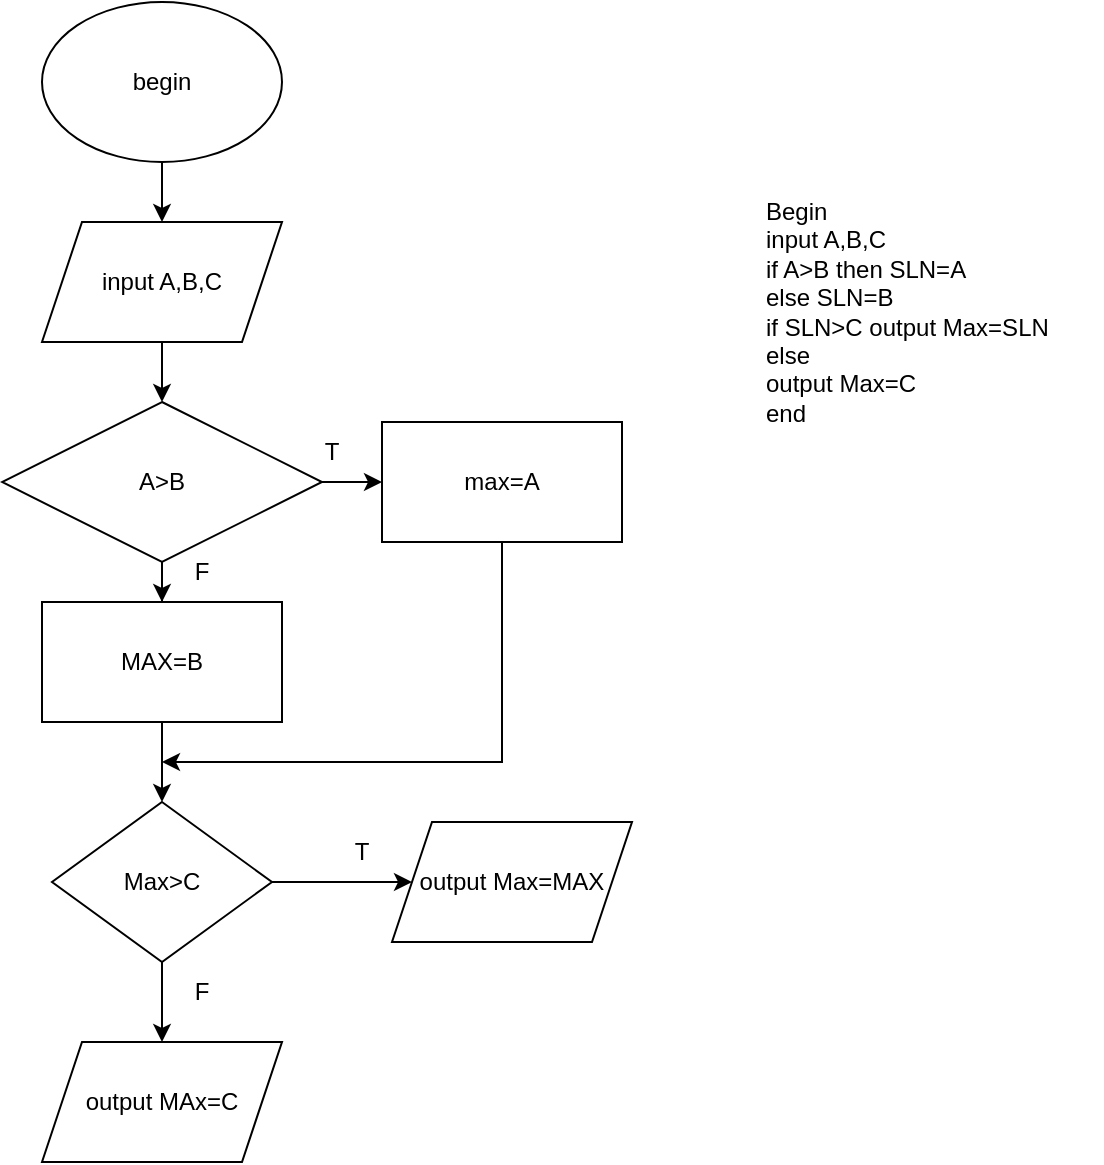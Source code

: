 <mxfile version="15.9.1" type="device"><diagram id="C5RBs43oDa-KdzZeNtuy" name="Page-1"><mxGraphModel dx="868" dy="450" grid="1" gridSize="10" guides="1" tooltips="1" connect="1" arrows="1" fold="1" page="1" pageScale="1" pageWidth="827" pageHeight="1169" math="0" shadow="0"><root><mxCell id="WIyWlLk6GJQsqaUBKTNV-0"/><mxCell id="WIyWlLk6GJQsqaUBKTNV-1" parent="WIyWlLk6GJQsqaUBKTNV-0"/><mxCell id="NovuEuZst9k1pcrQH88Z-2" value="" style="edgeStyle=orthogonalEdgeStyle;rounded=0;orthogonalLoop=1;jettySize=auto;html=1;" parent="WIyWlLk6GJQsqaUBKTNV-1" source="NovuEuZst9k1pcrQH88Z-0" target="NovuEuZst9k1pcrQH88Z-1" edge="1"><mxGeometry relative="1" as="geometry"/></mxCell><mxCell id="NovuEuZst9k1pcrQH88Z-0" value="begin" style="ellipse;whiteSpace=wrap;html=1;" parent="WIyWlLk6GJQsqaUBKTNV-1" vertex="1"><mxGeometry x="280" y="130" width="120" height="80" as="geometry"/></mxCell><mxCell id="NovuEuZst9k1pcrQH88Z-4" value="" style="edgeStyle=orthogonalEdgeStyle;rounded=0;orthogonalLoop=1;jettySize=auto;html=1;" parent="WIyWlLk6GJQsqaUBKTNV-1" source="NovuEuZst9k1pcrQH88Z-1" target="NovuEuZst9k1pcrQH88Z-3" edge="1"><mxGeometry relative="1" as="geometry"/></mxCell><mxCell id="NovuEuZst9k1pcrQH88Z-1" value="input A,B,C" style="shape=parallelogram;perimeter=parallelogramPerimeter;whiteSpace=wrap;html=1;fixedSize=1;" parent="WIyWlLk6GJQsqaUBKTNV-1" vertex="1"><mxGeometry x="280" y="240" width="120" height="60" as="geometry"/></mxCell><mxCell id="NovuEuZst9k1pcrQH88Z-6" value="" style="edgeStyle=orthogonalEdgeStyle;rounded=0;orthogonalLoop=1;jettySize=auto;html=1;" parent="WIyWlLk6GJQsqaUBKTNV-1" source="NovuEuZst9k1pcrQH88Z-3" target="NovuEuZst9k1pcrQH88Z-5" edge="1"><mxGeometry relative="1" as="geometry"/></mxCell><mxCell id="NovuEuZst9k1pcrQH88Z-8" value="" style="edgeStyle=orthogonalEdgeStyle;rounded=0;orthogonalLoop=1;jettySize=auto;html=1;" parent="WIyWlLk6GJQsqaUBKTNV-1" source="NovuEuZst9k1pcrQH88Z-3" target="NovuEuZst9k1pcrQH88Z-7" edge="1"><mxGeometry relative="1" as="geometry"/></mxCell><mxCell id="NovuEuZst9k1pcrQH88Z-3" value="A&amp;gt;B" style="rhombus;whiteSpace=wrap;html=1;" parent="WIyWlLk6GJQsqaUBKTNV-1" vertex="1"><mxGeometry x="260" y="330" width="160" height="80" as="geometry"/></mxCell><mxCell id="NovuEuZst9k1pcrQH88Z-5" value="max=A" style="whiteSpace=wrap;html=1;" parent="WIyWlLk6GJQsqaUBKTNV-1" vertex="1"><mxGeometry x="450" y="340" width="120" height="60" as="geometry"/></mxCell><mxCell id="NovuEuZst9k1pcrQH88Z-11" value="" style="edgeStyle=orthogonalEdgeStyle;rounded=0;orthogonalLoop=1;jettySize=auto;html=1;" parent="WIyWlLk6GJQsqaUBKTNV-1" source="NovuEuZst9k1pcrQH88Z-7" target="NovuEuZst9k1pcrQH88Z-10" edge="1"><mxGeometry relative="1" as="geometry"/></mxCell><mxCell id="NovuEuZst9k1pcrQH88Z-7" value="MAX=B" style="whiteSpace=wrap;html=1;" parent="WIyWlLk6GJQsqaUBKTNV-1" vertex="1"><mxGeometry x="280" y="430" width="120" height="60" as="geometry"/></mxCell><mxCell id="NovuEuZst9k1pcrQH88Z-17" value="" style="edgeStyle=orthogonalEdgeStyle;rounded=0;orthogonalLoop=1;jettySize=auto;html=1;" parent="WIyWlLk6GJQsqaUBKTNV-1" source="NovuEuZst9k1pcrQH88Z-10" target="NovuEuZst9k1pcrQH88Z-16" edge="1"><mxGeometry relative="1" as="geometry"/></mxCell><mxCell id="NovuEuZst9k1pcrQH88Z-19" value="" style="edgeStyle=orthogonalEdgeStyle;rounded=0;orthogonalLoop=1;jettySize=auto;html=1;" parent="WIyWlLk6GJQsqaUBKTNV-1" source="NovuEuZst9k1pcrQH88Z-10" target="NovuEuZst9k1pcrQH88Z-18" edge="1"><mxGeometry relative="1" as="geometry"/></mxCell><mxCell id="NovuEuZst9k1pcrQH88Z-10" value="Max&amp;gt;C" style="rhombus;whiteSpace=wrap;html=1;" parent="WIyWlLk6GJQsqaUBKTNV-1" vertex="1"><mxGeometry x="285" y="530" width="110" height="80" as="geometry"/></mxCell><mxCell id="NovuEuZst9k1pcrQH88Z-12" value="" style="endArrow=classic;html=1;rounded=0;exitX=0.5;exitY=1;exitDx=0;exitDy=0;" parent="WIyWlLk6GJQsqaUBKTNV-1" source="NovuEuZst9k1pcrQH88Z-5" edge="1"><mxGeometry width="50" height="50" relative="1" as="geometry"><mxPoint x="390" y="570" as="sourcePoint"/><mxPoint x="340" y="510" as="targetPoint"/><Array as="points"><mxPoint x="510" y="510"/><mxPoint x="430" y="510"/></Array></mxGeometry></mxCell><mxCell id="NovuEuZst9k1pcrQH88Z-13" value="T" style="text;html=1;strokeColor=none;fillColor=none;align=center;verticalAlign=middle;whiteSpace=wrap;rounded=0;" parent="WIyWlLk6GJQsqaUBKTNV-1" vertex="1"><mxGeometry x="395" y="340" width="60" height="30" as="geometry"/></mxCell><mxCell id="NovuEuZst9k1pcrQH88Z-15" value="F" style="text;html=1;strokeColor=none;fillColor=none;align=center;verticalAlign=middle;whiteSpace=wrap;rounded=0;" parent="WIyWlLk6GJQsqaUBKTNV-1" vertex="1"><mxGeometry x="330" y="400" width="60" height="30" as="geometry"/></mxCell><mxCell id="NovuEuZst9k1pcrQH88Z-16" value="output Max=MAX" style="shape=parallelogram;perimeter=parallelogramPerimeter;whiteSpace=wrap;html=1;fixedSize=1;" parent="WIyWlLk6GJQsqaUBKTNV-1" vertex="1"><mxGeometry x="455" y="540" width="120" height="60" as="geometry"/></mxCell><mxCell id="NovuEuZst9k1pcrQH88Z-18" value="output MAx=C" style="shape=parallelogram;perimeter=parallelogramPerimeter;whiteSpace=wrap;html=1;fixedSize=1;" parent="WIyWlLk6GJQsqaUBKTNV-1" vertex="1"><mxGeometry x="280" y="650" width="120" height="60" as="geometry"/></mxCell><mxCell id="NovuEuZst9k1pcrQH88Z-20" value="T" style="text;html=1;strokeColor=none;fillColor=none;align=center;verticalAlign=middle;whiteSpace=wrap;rounded=0;" parent="WIyWlLk6GJQsqaUBKTNV-1" vertex="1"><mxGeometry x="410" y="540" width="60" height="30" as="geometry"/></mxCell><mxCell id="NovuEuZst9k1pcrQH88Z-21" value="F" style="text;html=1;strokeColor=none;fillColor=none;align=center;verticalAlign=middle;whiteSpace=wrap;rounded=0;" parent="WIyWlLk6GJQsqaUBKTNV-1" vertex="1"><mxGeometry x="330" y="610" width="60" height="30" as="geometry"/></mxCell><mxCell id="NovuEuZst9k1pcrQH88Z-22" value="Begin&lt;br&gt;input A,B,C&lt;br&gt;if A&amp;gt;B then SLN=A&lt;br&gt;else SLN=B&lt;br&gt;if SLN&amp;gt;C output Max=SLN&lt;br&gt;else&lt;br&gt;output Max=C&lt;br&gt;end" style="text;html=1;strokeColor=none;fillColor=none;align=left;verticalAlign=middle;whiteSpace=wrap;rounded=0;" parent="WIyWlLk6GJQsqaUBKTNV-1" vertex="1"><mxGeometry x="640" y="210" width="170" height="150" as="geometry"/></mxCell></root></mxGraphModel></diagram></mxfile>